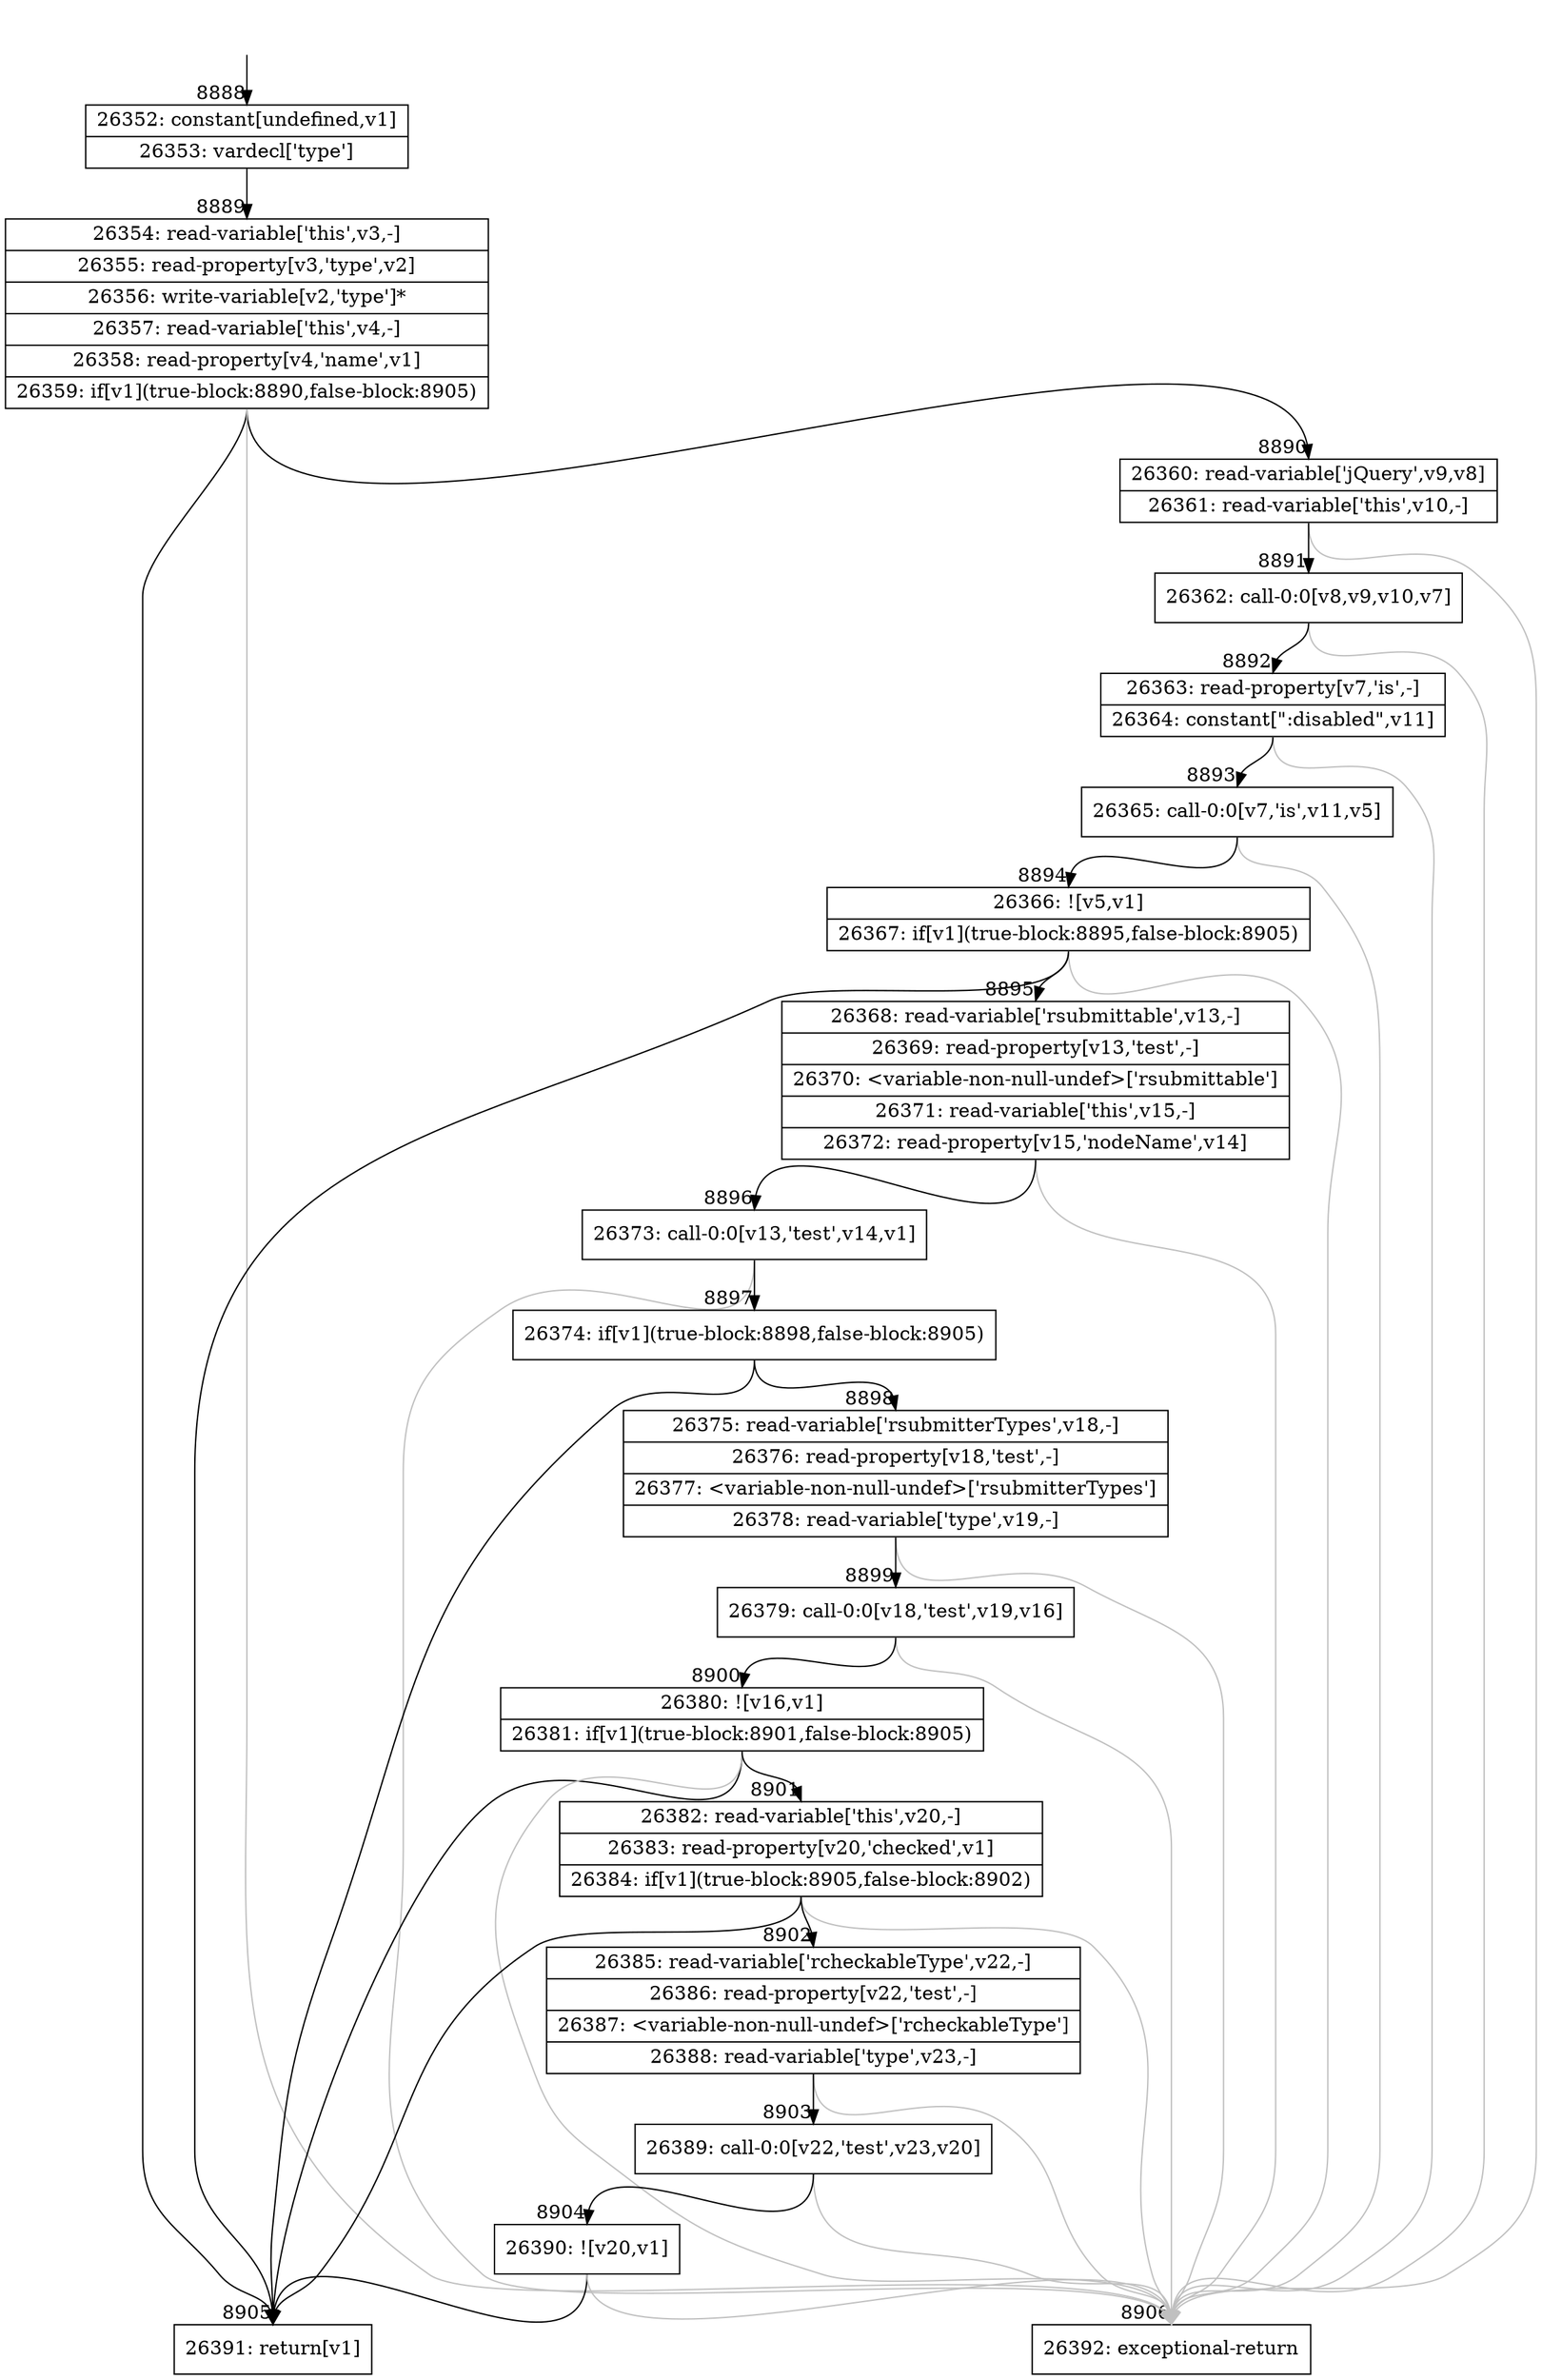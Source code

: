 digraph {
rankdir="TD"
BB_entry548[shape=none,label=""];
BB_entry548 -> BB8888 [tailport=s, headport=n, headlabel="    8888"]
BB8888 [shape=record label="{26352: constant[undefined,v1]|26353: vardecl['type']}" ] 
BB8888 -> BB8889 [tailport=s, headport=n, headlabel="      8889"]
BB8889 [shape=record label="{26354: read-variable['this',v3,-]|26355: read-property[v3,'type',v2]|26356: write-variable[v2,'type']*|26357: read-variable['this',v4,-]|26358: read-property[v4,'name',v1]|26359: if[v1](true-block:8890,false-block:8905)}" ] 
BB8889 -> BB8905 [tailport=s, headport=n, headlabel="      8905"]
BB8889 -> BB8890 [tailport=s, headport=n, headlabel="      8890"]
BB8889 -> BB8906 [tailport=s, headport=n, color=gray, headlabel="      8906"]
BB8890 [shape=record label="{26360: read-variable['jQuery',v9,v8]|26361: read-variable['this',v10,-]}" ] 
BB8890 -> BB8891 [tailport=s, headport=n, headlabel="      8891"]
BB8890 -> BB8906 [tailport=s, headport=n, color=gray]
BB8891 [shape=record label="{26362: call-0:0[v8,v9,v10,v7]}" ] 
BB8891 -> BB8892 [tailport=s, headport=n, headlabel="      8892"]
BB8891 -> BB8906 [tailport=s, headport=n, color=gray]
BB8892 [shape=record label="{26363: read-property[v7,'is',-]|26364: constant[\":disabled\",v11]}" ] 
BB8892 -> BB8893 [tailport=s, headport=n, headlabel="      8893"]
BB8892 -> BB8906 [tailport=s, headport=n, color=gray]
BB8893 [shape=record label="{26365: call-0:0[v7,'is',v11,v5]}" ] 
BB8893 -> BB8894 [tailport=s, headport=n, headlabel="      8894"]
BB8893 -> BB8906 [tailport=s, headport=n, color=gray]
BB8894 [shape=record label="{26366: ![v5,v1]|26367: if[v1](true-block:8895,false-block:8905)}" ] 
BB8894 -> BB8905 [tailport=s, headport=n]
BB8894 -> BB8895 [tailport=s, headport=n, headlabel="      8895"]
BB8894 -> BB8906 [tailport=s, headport=n, color=gray]
BB8895 [shape=record label="{26368: read-variable['rsubmittable',v13,-]|26369: read-property[v13,'test',-]|26370: \<variable-non-null-undef\>['rsubmittable']|26371: read-variable['this',v15,-]|26372: read-property[v15,'nodeName',v14]}" ] 
BB8895 -> BB8896 [tailport=s, headport=n, headlabel="      8896"]
BB8895 -> BB8906 [tailport=s, headport=n, color=gray]
BB8896 [shape=record label="{26373: call-0:0[v13,'test',v14,v1]}" ] 
BB8896 -> BB8897 [tailport=s, headport=n, headlabel="      8897"]
BB8896 -> BB8906 [tailport=s, headport=n, color=gray]
BB8897 [shape=record label="{26374: if[v1](true-block:8898,false-block:8905)}" ] 
BB8897 -> BB8905 [tailport=s, headport=n]
BB8897 -> BB8898 [tailport=s, headport=n, headlabel="      8898"]
BB8898 [shape=record label="{26375: read-variable['rsubmitterTypes',v18,-]|26376: read-property[v18,'test',-]|26377: \<variable-non-null-undef\>['rsubmitterTypes']|26378: read-variable['type',v19,-]}" ] 
BB8898 -> BB8899 [tailport=s, headport=n, headlabel="      8899"]
BB8898 -> BB8906 [tailport=s, headport=n, color=gray]
BB8899 [shape=record label="{26379: call-0:0[v18,'test',v19,v16]}" ] 
BB8899 -> BB8900 [tailport=s, headport=n, headlabel="      8900"]
BB8899 -> BB8906 [tailport=s, headport=n, color=gray]
BB8900 [shape=record label="{26380: ![v16,v1]|26381: if[v1](true-block:8901,false-block:8905)}" ] 
BB8900 -> BB8905 [tailport=s, headport=n]
BB8900 -> BB8901 [tailport=s, headport=n, headlabel="      8901"]
BB8900 -> BB8906 [tailport=s, headport=n, color=gray]
BB8901 [shape=record label="{26382: read-variable['this',v20,-]|26383: read-property[v20,'checked',v1]|26384: if[v1](true-block:8905,false-block:8902)}" ] 
BB8901 -> BB8905 [tailport=s, headport=n]
BB8901 -> BB8902 [tailport=s, headport=n, headlabel="      8902"]
BB8901 -> BB8906 [tailport=s, headport=n, color=gray]
BB8902 [shape=record label="{26385: read-variable['rcheckableType',v22,-]|26386: read-property[v22,'test',-]|26387: \<variable-non-null-undef\>['rcheckableType']|26388: read-variable['type',v23,-]}" ] 
BB8902 -> BB8903 [tailport=s, headport=n, headlabel="      8903"]
BB8902 -> BB8906 [tailport=s, headport=n, color=gray]
BB8903 [shape=record label="{26389: call-0:0[v22,'test',v23,v20]}" ] 
BB8903 -> BB8904 [tailport=s, headport=n, headlabel="      8904"]
BB8903 -> BB8906 [tailport=s, headport=n, color=gray]
BB8904 [shape=record label="{26390: ![v20,v1]}" ] 
BB8904 -> BB8905 [tailport=s, headport=n]
BB8904 -> BB8906 [tailport=s, headport=n, color=gray]
BB8905 [shape=record label="{26391: return[v1]}" ] 
BB8906 [shape=record label="{26392: exceptional-return}" ] 
}
